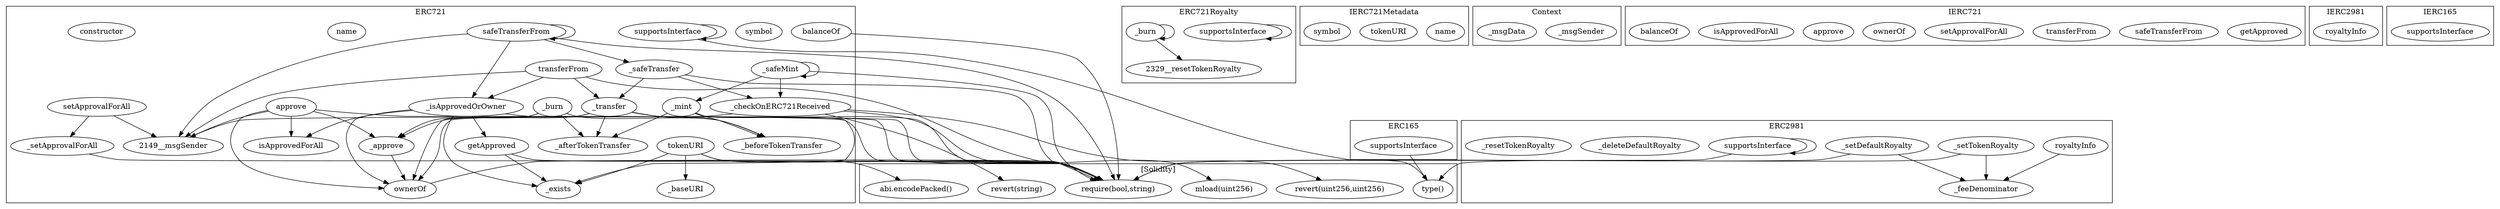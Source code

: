 strict digraph {
subgraph cluster_2149_ERC721 {
label = "ERC721"
"2149__beforeTokenTransfer" [label="_beforeTokenTransfer"]
"2149__baseURI" [label="_baseURI"]
"2149_safeTransferFrom" [label="safeTransferFrom"]
"2149_getApproved" [label="getApproved"]
"2149__burn" [label="_burn"]
"2149_symbol" [label="symbol"]
"2149__afterTokenTransfer" [label="_afterTokenTransfer"]
"2149__exists" [label="_exists"]
"2149__safeTransfer" [label="_safeTransfer"]
"2149__mint" [label="_mint"]
"2149_approve" [label="approve"]
"2149__setApprovalForAll" [label="_setApprovalForAll"]
"2149__isApprovedOrOwner" [label="_isApprovedOrOwner"]
"2149_supportsInterface" [label="supportsInterface"]
"2149_balanceOf" [label="balanceOf"]
"2149_name" [label="name"]
"2149_tokenURI" [label="tokenURI"]
"2149_isApprovedForAll" [label="isApprovedForAll"]
"2149__transfer" [label="_transfer"]
"2149__approve" [label="_approve"]
"2149_transferFrom" [label="transferFrom"]
"2149_ownerOf" [label="ownerOf"]
"2149__safeMint" [label="_safeMint"]
"2149_constructor" [label="constructor"]
"2149__checkOnERC721Received" [label="_checkOnERC721Received"]
"2149_setApprovalForAll" [label="setApprovalForAll"]
"2149__isApprovedOrOwner" -> "2149_isApprovedForAll"
"2149_transferFrom" -> "2149__msgSender"
"2149_approve" -> "2149__approve"
"2149_setApprovalForAll" -> "2149__setApprovalForAll"
"2149_approve" -> "2149__msgSender"
"2149__burn" -> "2149__approve"
"2149_safeTransferFrom" -> "2149__msgSender"
"2149_getApproved" -> "2149__exists"
"2149__transfer" -> "2149_ownerOf"
"2149__mint" -> "2149__afterTokenTransfer"
"2149__isApprovedOrOwner" -> "2149__exists"
"2149_tokenURI" -> "2149__exists"
"2149__isApprovedOrOwner" -> "2149_getApproved"
"2149_transferFrom" -> "2149__transfer"
"2149__safeMint" -> "2149__checkOnERC721Received"
"2149__safeMint" -> "2149__safeMint"
"2149_safeTransferFrom" -> "2149__isApprovedOrOwner"
"2149_supportsInterface" -> "2149_supportsInterface"
"2149_approve" -> "2149_isApprovedForAll"
"2149__safeTransfer" -> "2149__transfer"
"2149__burn" -> "2149__afterTokenTransfer"
"2149_safeTransferFrom" -> "2149_safeTransferFrom"
"2149__burn" -> "2149__beforeTokenTransfer"
"2149__mint" -> "2149__exists"
"2149__transfer" -> "2149__afterTokenTransfer"
"2149__transfer" -> "2149__approve"
"2149__transfer" -> "2149__beforeTokenTransfer"
"2149__isApprovedOrOwner" -> "2149_ownerOf"
"2149_setApprovalForAll" -> "2149__msgSender"
"2149__checkOnERC721Received" -> "2149__msgSender"
"2149__safeTransfer" -> "2149__checkOnERC721Received"
"2149_tokenURI" -> "2149__baseURI"
"2149__burn" -> "2149_ownerOf"
"2149__safeMint" -> "2149__mint"
"2149__approve" -> "2149_ownerOf"
"2149_safeTransferFrom" -> "2149__safeTransfer"
"2149_approve" -> "2149_ownerOf"
"2149__mint" -> "2149__beforeTokenTransfer"
"2149_transferFrom" -> "2149__isApprovedOrOwner"
}subgraph cluster_2329_ERC721Royalty {
label = "ERC721Royalty"
"2329_supportsInterface" [label="supportsInterface"]
"2329__burn" [label="_burn"]
"2329__burn" -> "2329__burn"
"2329_supportsInterface" -> "2329_supportsInterface"
"2329__burn" -> "2329__resetTokenRoyalty"
}subgraph cluster_3954_ERC165 {
label = "ERC165"
"3954_supportsInterface" [label="supportsInterface"]
}subgraph cluster_2484_IERC721Metadata {
label = "IERC721Metadata"
"2484_name" [label="name"]
"2484_tokenURI" [label="tokenURI"]
"2484_symbol" [label="symbol"]
}subgraph cluster_2999_Context {
label = "Context"
"2999__msgSender" [label="_msgSender"]
"2999__msgData" [label="_msgData"]
}subgraph cluster_2265_IERC721 {
label = "IERC721"
"2265_getApproved" [label="getApproved"]
"2265_safeTransferFrom" [label="safeTransferFrom"]
"2265_transferFrom" [label="transferFrom"]
"2265_setApprovalForAll" [label="setApprovalForAll"]
"2265_ownerOf" [label="ownerOf"]
"2265_approve" [label="approve"]
"2265_isApprovedForAll" [label="isApprovedForAll"]
"2265_balanceOf" [label="balanceOf"]
}subgraph cluster_2682_ERC2981 {
label = "ERC2981"
"2682__setTokenRoyalty" [label="_setTokenRoyalty"]
"2682_supportsInterface" [label="supportsInterface"]
"2682_royaltyInfo" [label="royaltyInfo"]
"2682__setDefaultRoyalty" [label="_setDefaultRoyalty"]
"2682__feeDenominator" [label="_feeDenominator"]
"2682__deleteDefaultRoyalty" [label="_deleteDefaultRoyalty"]
"2682__resetTokenRoyalty" [label="_resetTokenRoyalty"]
"2682__setDefaultRoyalty" -> "2682__feeDenominator"
"2682__setTokenRoyalty" -> "2682__feeDenominator"
"2682_supportsInterface" -> "2682_supportsInterface"
"2682_royaltyInfo" -> "2682__feeDenominator"
}subgraph cluster_508_IERC2981 {
label = "IERC2981"
"508_royaltyInfo" [label="royaltyInfo"]
}subgraph cluster_3966_IERC165 {
label = "IERC165"
"3966_supportsInterface" [label="supportsInterface"]
}subgraph cluster_solidity {
label = "[Solidity]"
"revert(string)" 
"mload(uint256)" 
"revert(uint256,uint256)" 
"type()" 
"abi.encodePacked()" 
"require(bool,string)" 
"2149__mint" -> "require(bool,string)"
"2149__transfer" -> "require(bool,string)"
"2149__setApprovalForAll" -> "require(bool,string)"
"2149_getApproved" -> "require(bool,string)"
"2149__safeMint" -> "require(bool,string)"
"2149__checkOnERC721Received" -> "mload(uint256)"
"2149_ownerOf" -> "require(bool,string)"
"2149_transferFrom" -> "require(bool,string)"
"3954_supportsInterface" -> "type()"
"2682__setTokenRoyalty" -> "require(bool,string)"
"2149__safeTransfer" -> "require(bool,string)"
"2149_approve" -> "require(bool,string)"
"2149__checkOnERC721Received" -> "revert(string)"
"2682__setDefaultRoyalty" -> "require(bool,string)"
"2682_supportsInterface" -> "type()"
"2149_safeTransferFrom" -> "require(bool,string)"
"2149_tokenURI" -> "require(bool,string)"
"2149_tokenURI" -> "abi.encodePacked()"
"2149__checkOnERC721Received" -> "revert(uint256,uint256)"
"2149_supportsInterface" -> "type()"
"2149_balanceOf" -> "require(bool,string)"
"2149__isApprovedOrOwner" -> "require(bool,string)"
}
}